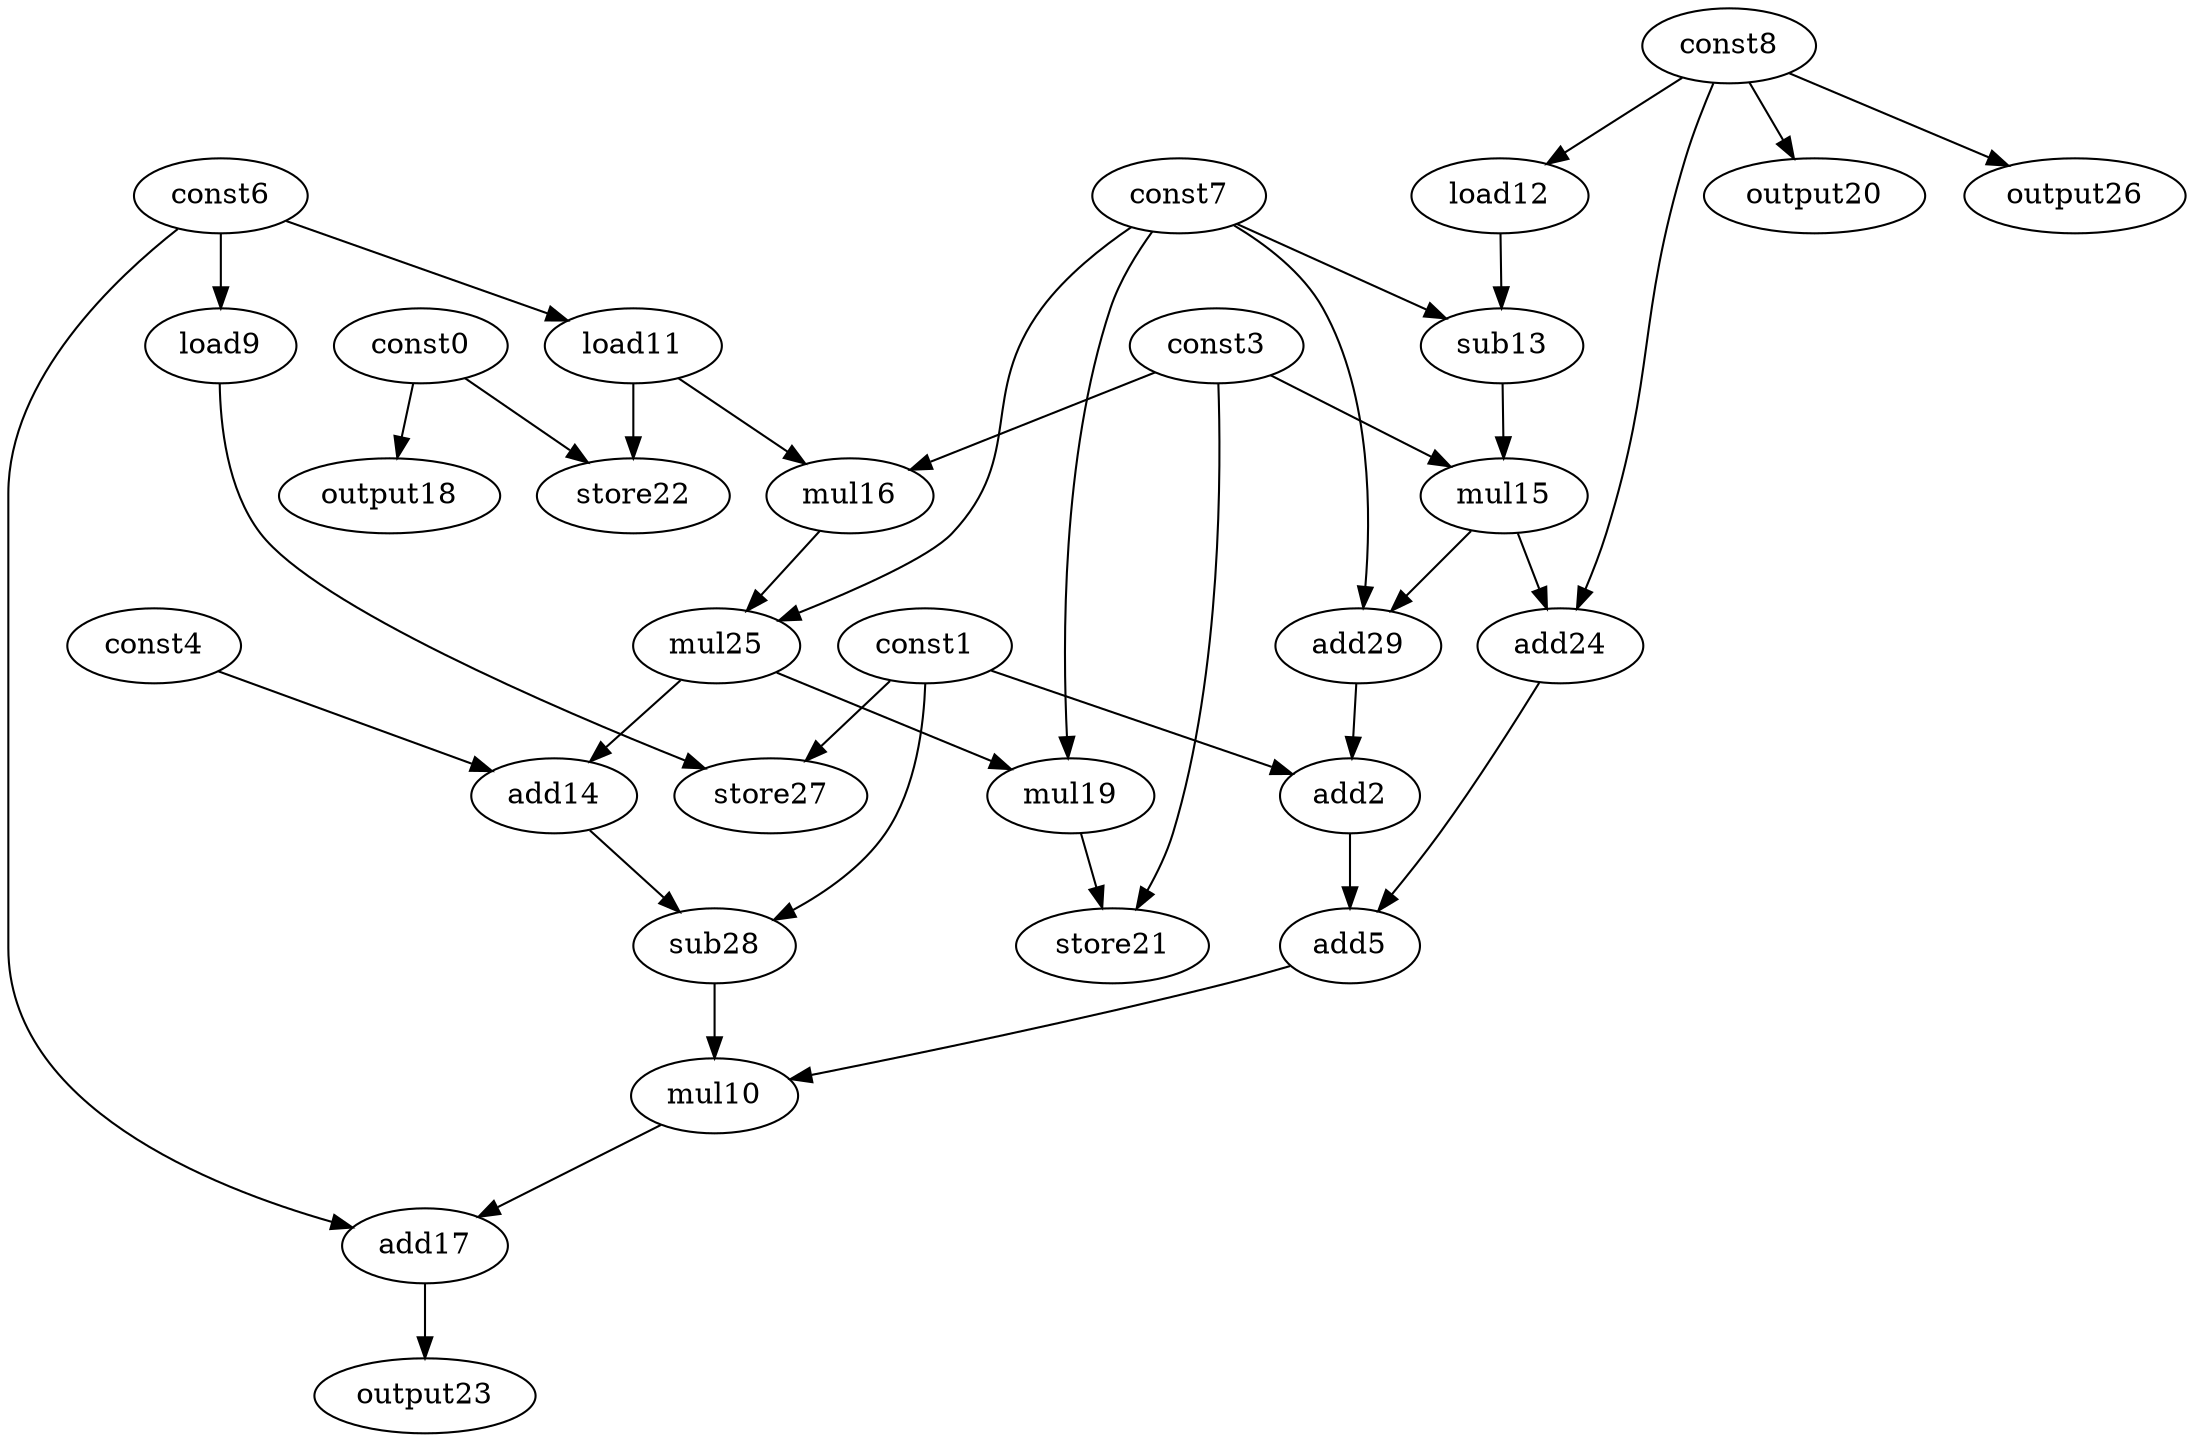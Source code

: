digraph G { 
const0[opcode=const]; 
const1[opcode=const]; 
add2[opcode=add]; 
const3[opcode=const]; 
const4[opcode=const]; 
add5[opcode=add]; 
const6[opcode=const]; 
const7[opcode=const]; 
const8[opcode=const]; 
load9[opcode=load]; 
mul10[opcode=mul]; 
load11[opcode=load]; 
load12[opcode=load]; 
sub13[opcode=sub]; 
add14[opcode=add]; 
mul15[opcode=mul]; 
mul16[opcode=mul]; 
add17[opcode=add]; 
output18[opcode=output]; 
mul19[opcode=mul]; 
output20[opcode=output]; 
store21[opcode=store]; 
store22[opcode=store]; 
output23[opcode=output]; 
add24[opcode=add]; 
mul25[opcode=mul]; 
output26[opcode=output]; 
store27[opcode=store]; 
sub28[opcode=sub]; 
add29[opcode=add]; 
const6->load9[operand=0];
const6->load11[operand=0];
const8->load12[operand=0];
const0->output18[operand=0];
const8->output20[operand=0];
const8->output26[operand=0];
load12->sub13[operand=0];
const7->sub13[operand=1];
const3->mul16[operand=0];
load11->mul16[operand=1];
const0->store22[operand=0];
load11->store22[operand=1];
load9->store27[operand=0];
const1->store27[operand=1];
const3->mul15[operand=0];
sub13->mul15[operand=1];
mul16->mul25[operand=0];
const7->mul25[operand=1];
mul25->add14[operand=0];
const4->add14[operand=1];
mul25->mul19[operand=0];
const7->mul19[operand=1];
const8->add24[operand=0];
mul15->add24[operand=1];
const7->add29[operand=0];
mul15->add29[operand=1];
const1->add2[operand=0];
add29->add2[operand=1];
mul19->store21[operand=0];
const3->store21[operand=1];
const1->sub28[operand=0];
add14->sub28[operand=1];
add24->add5[operand=0];
add2->add5[operand=1];
sub28->mul10[operand=0];
add5->mul10[operand=1];
mul10->add17[operand=0];
const6->add17[operand=1];
add17->output23[operand=0];
}
